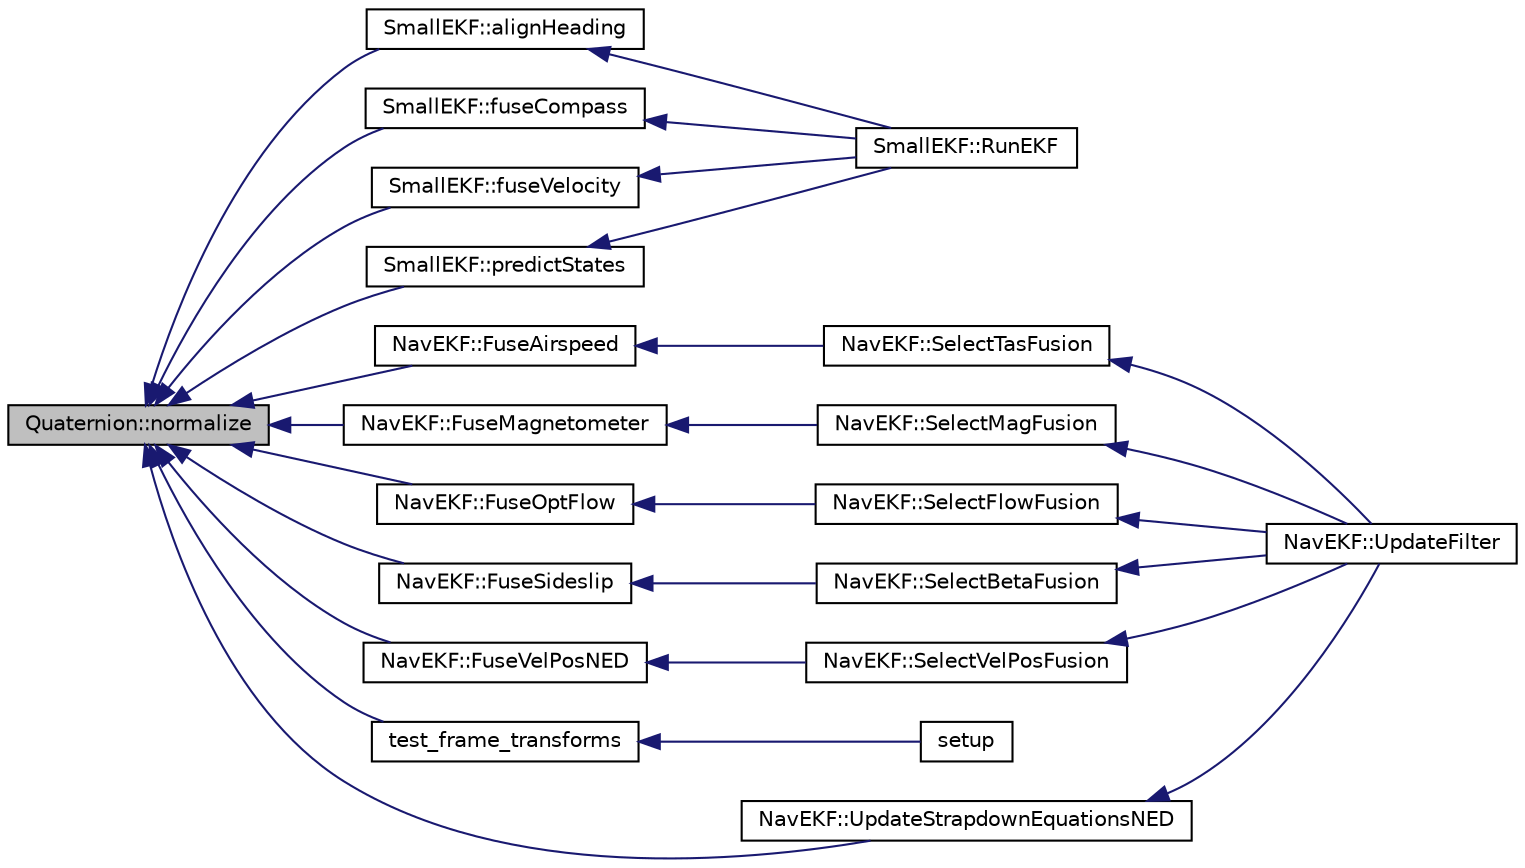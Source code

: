 digraph "Quaternion::normalize"
{
 // INTERACTIVE_SVG=YES
  edge [fontname="Helvetica",fontsize="10",labelfontname="Helvetica",labelfontsize="10"];
  node [fontname="Helvetica",fontsize="10",shape=record];
  rankdir="LR";
  Node1 [label="Quaternion::normalize",height=0.2,width=0.4,color="black", fillcolor="grey75", style="filled" fontcolor="black"];
  Node1 -> Node2 [dir="back",color="midnightblue",fontsize="10",style="solid",fontname="Helvetica"];
  Node2 [label="SmallEKF::alignHeading",height=0.2,width=0.4,color="black", fillcolor="white", style="filled",URL="$classSmallEKF.html#a795189f59fa31ed5b397a15f91408f70"];
  Node2 -> Node3 [dir="back",color="midnightblue",fontsize="10",style="solid",fontname="Helvetica"];
  Node3 [label="SmallEKF::RunEKF",height=0.2,width=0.4,color="black", fillcolor="white", style="filled",URL="$classSmallEKF.html#a2085035fbcf013282be948f977080cf9"];
  Node1 -> Node4 [dir="back",color="midnightblue",fontsize="10",style="solid",fontname="Helvetica"];
  Node4 [label="NavEKF::FuseAirspeed",height=0.2,width=0.4,color="black", fillcolor="white", style="filled",URL="$classNavEKF.html#af4f4d6647b1e7882dc009af5b475761b"];
  Node4 -> Node5 [dir="back",color="midnightblue",fontsize="10",style="solid",fontname="Helvetica"];
  Node5 [label="NavEKF::SelectTasFusion",height=0.2,width=0.4,color="black", fillcolor="white", style="filled",URL="$classNavEKF.html#a49295ac247658724f852cbec8be83398"];
  Node5 -> Node6 [dir="back",color="midnightblue",fontsize="10",style="solid",fontname="Helvetica"];
  Node6 [label="NavEKF::UpdateFilter",height=0.2,width=0.4,color="black", fillcolor="white", style="filled",URL="$classNavEKF.html#a58d3c9694abab421e8eadd78e72ac67c"];
  Node1 -> Node7 [dir="back",color="midnightblue",fontsize="10",style="solid",fontname="Helvetica"];
  Node7 [label="SmallEKF::fuseCompass",height=0.2,width=0.4,color="black", fillcolor="white", style="filled",URL="$classSmallEKF.html#a7149793dd06bfb4eec2c0619b2aa2ff0"];
  Node7 -> Node3 [dir="back",color="midnightblue",fontsize="10",style="solid",fontname="Helvetica"];
  Node1 -> Node8 [dir="back",color="midnightblue",fontsize="10",style="solid",fontname="Helvetica"];
  Node8 [label="NavEKF::FuseMagnetometer",height=0.2,width=0.4,color="black", fillcolor="white", style="filled",URL="$classNavEKF.html#af2a003bbd6abea81eae93d2c2faf8bfa"];
  Node8 -> Node9 [dir="back",color="midnightblue",fontsize="10",style="solid",fontname="Helvetica"];
  Node9 [label="NavEKF::SelectMagFusion",height=0.2,width=0.4,color="black", fillcolor="white", style="filled",URL="$classNavEKF.html#abb693a00d56f98f4cd8d654605163d14"];
  Node9 -> Node6 [dir="back",color="midnightblue",fontsize="10",style="solid",fontname="Helvetica"];
  Node1 -> Node10 [dir="back",color="midnightblue",fontsize="10",style="solid",fontname="Helvetica"];
  Node10 [label="NavEKF::FuseOptFlow",height=0.2,width=0.4,color="black", fillcolor="white", style="filled",URL="$classNavEKF.html#ab0b5685a752b604d338b625da5e457d4"];
  Node10 -> Node11 [dir="back",color="midnightblue",fontsize="10",style="solid",fontname="Helvetica"];
  Node11 [label="NavEKF::SelectFlowFusion",height=0.2,width=0.4,color="black", fillcolor="white", style="filled",URL="$classNavEKF.html#a0302b7bbb74998406a938c227367797e"];
  Node11 -> Node6 [dir="back",color="midnightblue",fontsize="10",style="solid",fontname="Helvetica"];
  Node1 -> Node12 [dir="back",color="midnightblue",fontsize="10",style="solid",fontname="Helvetica"];
  Node12 [label="NavEKF::FuseSideslip",height=0.2,width=0.4,color="black", fillcolor="white", style="filled",URL="$classNavEKF.html#a55bead411e1fd0ed64342bd38e6a83bf"];
  Node12 -> Node13 [dir="back",color="midnightblue",fontsize="10",style="solid",fontname="Helvetica"];
  Node13 [label="NavEKF::SelectBetaFusion",height=0.2,width=0.4,color="black", fillcolor="white", style="filled",URL="$classNavEKF.html#a8525e5774e083f7187a7c4ed8609fa38"];
  Node13 -> Node6 [dir="back",color="midnightblue",fontsize="10",style="solid",fontname="Helvetica"];
  Node1 -> Node14 [dir="back",color="midnightblue",fontsize="10",style="solid",fontname="Helvetica"];
  Node14 [label="SmallEKF::fuseVelocity",height=0.2,width=0.4,color="black", fillcolor="white", style="filled",URL="$classSmallEKF.html#a874dcc56946ec2da09aa12b73e8bd970"];
  Node14 -> Node3 [dir="back",color="midnightblue",fontsize="10",style="solid",fontname="Helvetica"];
  Node1 -> Node15 [dir="back",color="midnightblue",fontsize="10",style="solid",fontname="Helvetica"];
  Node15 [label="NavEKF::FuseVelPosNED",height=0.2,width=0.4,color="black", fillcolor="white", style="filled",URL="$classNavEKF.html#a74882eb98d3c69065b640829154a500c"];
  Node15 -> Node16 [dir="back",color="midnightblue",fontsize="10",style="solid",fontname="Helvetica"];
  Node16 [label="NavEKF::SelectVelPosFusion",height=0.2,width=0.4,color="black", fillcolor="white", style="filled",URL="$classNavEKF.html#a58fc44f797a61b7f760baa4961f43342"];
  Node16 -> Node6 [dir="back",color="midnightblue",fontsize="10",style="solid",fontname="Helvetica"];
  Node1 -> Node17 [dir="back",color="midnightblue",fontsize="10",style="solid",fontname="Helvetica"];
  Node17 [label="SmallEKF::predictStates",height=0.2,width=0.4,color="black", fillcolor="white", style="filled",URL="$classSmallEKF.html#ae356bfb153c3c9a735fbb5f072440f3a"];
  Node17 -> Node3 [dir="back",color="midnightblue",fontsize="10",style="solid",fontname="Helvetica"];
  Node1 -> Node18 [dir="back",color="midnightblue",fontsize="10",style="solid",fontname="Helvetica"];
  Node18 [label="test_frame_transforms",height=0.2,width=0.4,color="black", fillcolor="white", style="filled",URL="$eulers_8pde.html#a97831e3cea863b581f8e989164514a25"];
  Node18 -> Node19 [dir="back",color="midnightblue",fontsize="10",style="solid",fontname="Helvetica"];
  Node19 [label="setup",height=0.2,width=0.4,color="black", fillcolor="white", style="filled",URL="$eulers_8pde.html#a7dfd9b79bc5a37d7df40207afbc5431f"];
  Node1 -> Node20 [dir="back",color="midnightblue",fontsize="10",style="solid",fontname="Helvetica"];
  Node20 [label="NavEKF::UpdateStrapdownEquationsNED",height=0.2,width=0.4,color="black", fillcolor="white", style="filled",URL="$classNavEKF.html#a6718baa569eff65fb4e317ecf5426598"];
  Node20 -> Node6 [dir="back",color="midnightblue",fontsize="10",style="solid",fontname="Helvetica"];
}
